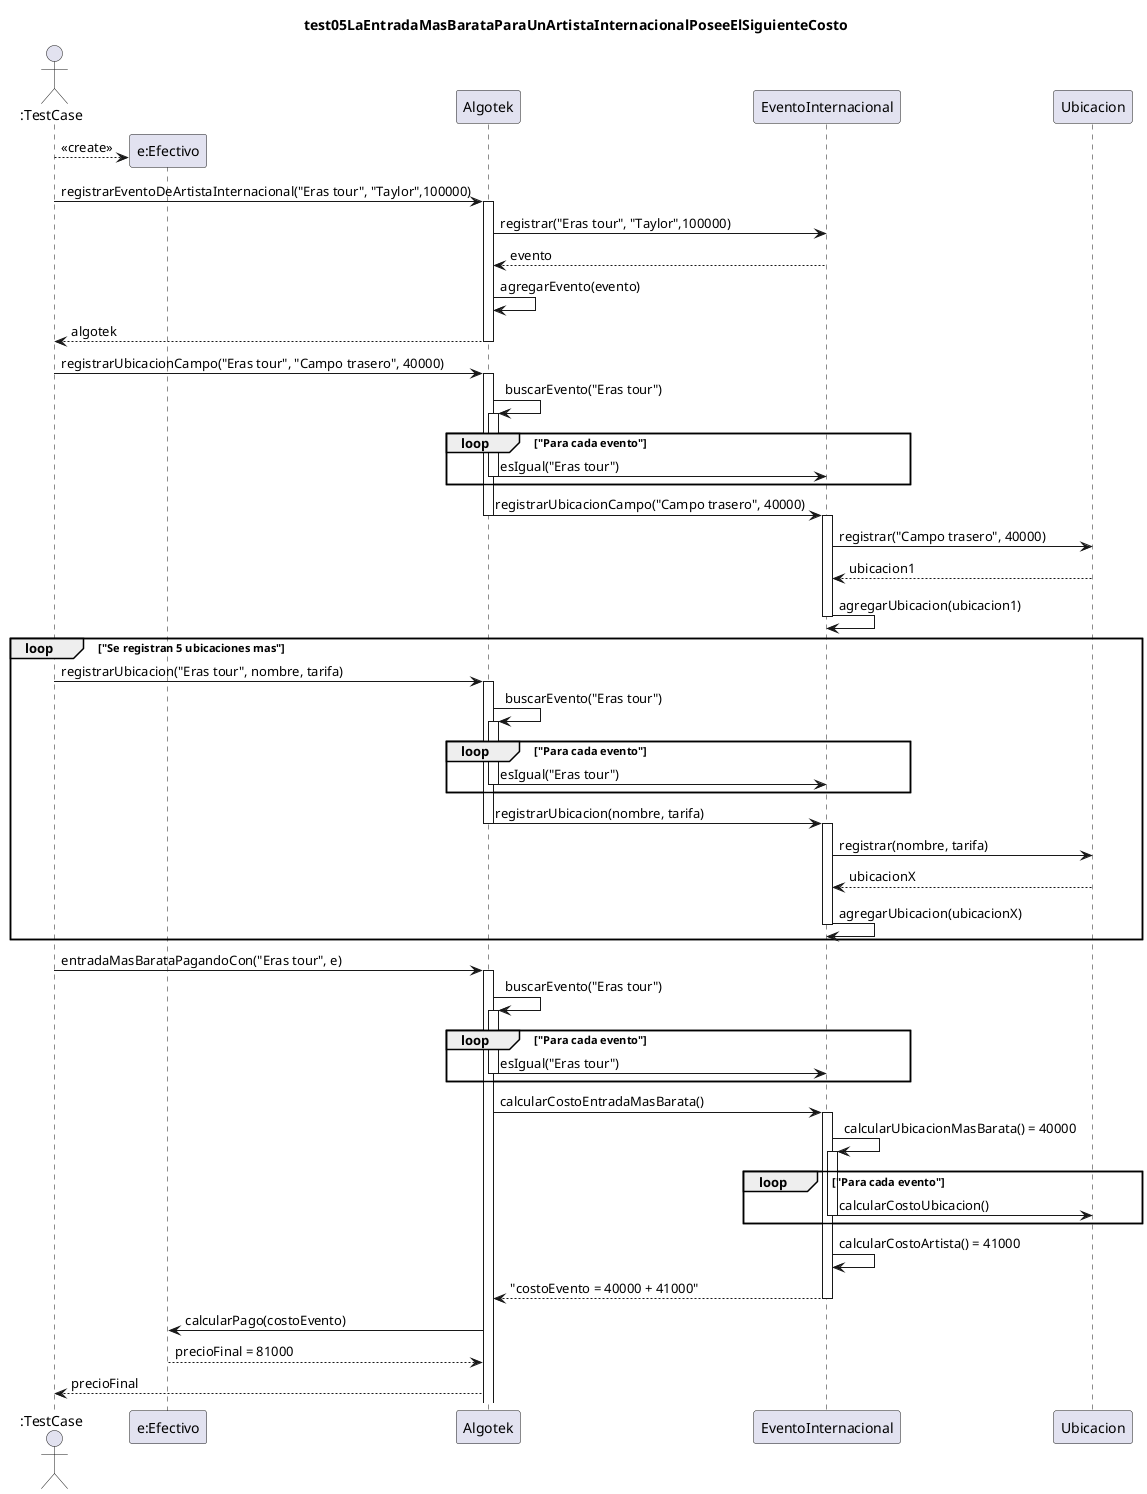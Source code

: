 @startuml
title "test05LaEntradaMasBarataParaUnArtistaInternacionalPoseeElSiguienteCosto"
Actor ":TestCase"

create "e:Efectivo"
":TestCase" --> "e:Efectivo": <<create>>
":TestCase" -> Algotek++: registrarEventoDeArtistaInternacional("Eras tour", "Taylor",100000)
Algotek -> EventoInternacional: registrar("Eras tour", "Taylor",100000)
EventoInternacional --> Algotek: evento
Algotek -> Algotek: agregarEvento(evento)
Algotek --> ":TestCase"--: algotek
":TestCase" -> Algotek++: registrarUbicacionCampo("Eras tour", "Campo trasero", 40000)
Algotek -> Algotek++: buscarEvento("Eras tour")
loop "Para cada evento"
    Algotek -> EventoInternacional--: esIgual("Eras tour")
end
Algotek -> EventoInternacional--++: registrarUbicacionCampo("Campo trasero", 40000)
EventoInternacional -> Ubicacion: registrar("Campo trasero", 40000)
Ubicacion --> EventoInternacional: ubicacion1
EventoInternacional -> EventoInternacional--: agregarUbicacion(ubicacion1)
loop "Se registran 5 ubicaciones mas"
":TestCase" -> Algotek++: registrarUbicacion("Eras tour", nombre, tarifa)
Algotek -> Algotek++: buscarEvento("Eras tour")
loop "Para cada evento"
    Algotek -> EventoInternacional--: esIgual("Eras tour")
end
Algotek -> EventoInternacional--++: registrarUbicacion(nombre, tarifa)
EventoInternacional -> Ubicacion: registrar(nombre, tarifa)
Ubicacion --> EventoInternacional: ubicacionX
EventoInternacional -> EventoInternacional--: agregarUbicacion(ubicacionX)
end
":TestCase" -> Algotek++: entradaMasBarataPagandoCon("Eras tour", e)
Algotek -> Algotek++: buscarEvento("Eras tour")
loop "Para cada evento"
    Algotek -> EventoInternacional--: esIgual("Eras tour")
end
Algotek -> EventoInternacional++: calcularCostoEntradaMasBarata()
EventoInternacional -> EventoInternacional++: calcularUbicacionMasBarata() = 40000
loop "Para cada evento"
    EventoInternacional -> Ubicacion--: calcularCostoUbicacion()
end
EventoInternacional -> EventoInternacional: calcularCostoArtista() = 41000
EventoInternacional --> Algotek--: "costoEvento = 40000 + 41000"
Algotek -> "e:Efectivo": calcularPago(costoEvento)
"e:Efectivo" --> Algotek: precioFinal = 81000
Algotek --> ":TestCase": precioFinal
@enduml